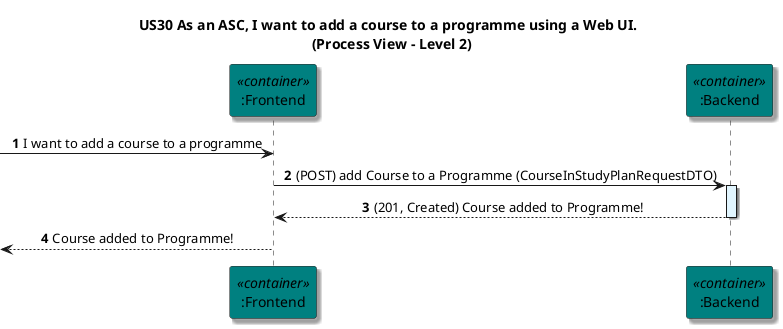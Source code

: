 @startuml

title US30 As an ASC, I want to add a course to a programme using a Web UI. \n (Process View - Level 2)

skinparam componentStyle component
skinparam defaultTextAlignment center
skinparam shadowing true

autonumber

participant ":Frontend" as frontend <<container>> #teal
participant ":Backend" as backend <<container>> #teal

-> frontend : I want to add a course to a programme

frontend -> backend: (POST) add Course to a Programme (CourseInStudyPlanRequestDTO)
activate backend #E1F5FE


backend --> frontend: (201, Created) Course added to Programme!
deactivate backend

<-- frontend : Course added to Programme!
deactivate frontend

@enduml